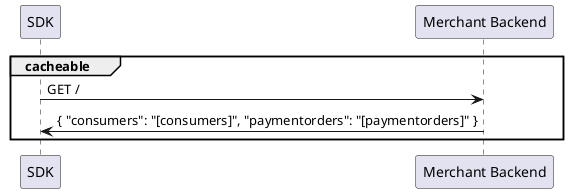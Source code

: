 @startuml

participant SDK
participant "Merchant Backend" as Back

group cacheable
  SDK -> Back : GET /
  SDK <- Back : { "consumers": "[consumers]", "paymentorders": "[paymentorders]" }
end

@enduml